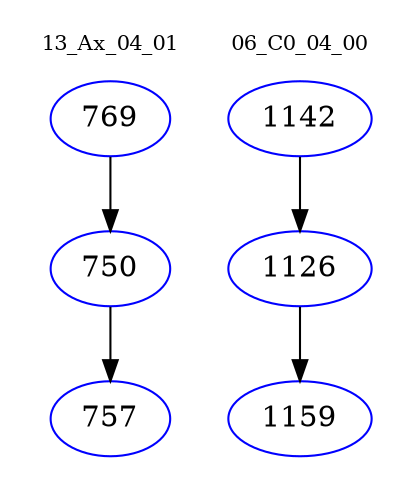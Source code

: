 digraph{
subgraph cluster_0 {
color = white
label = "13_Ax_04_01";
fontsize=10;
T0_769 [label="769", color="blue"]
T0_769 -> T0_750 [color="black"]
T0_750 [label="750", color="blue"]
T0_750 -> T0_757 [color="black"]
T0_757 [label="757", color="blue"]
}
subgraph cluster_1 {
color = white
label = "06_C0_04_00";
fontsize=10;
T1_1142 [label="1142", color="blue"]
T1_1142 -> T1_1126 [color="black"]
T1_1126 [label="1126", color="blue"]
T1_1126 -> T1_1159 [color="black"]
T1_1159 [label="1159", color="blue"]
}
}
